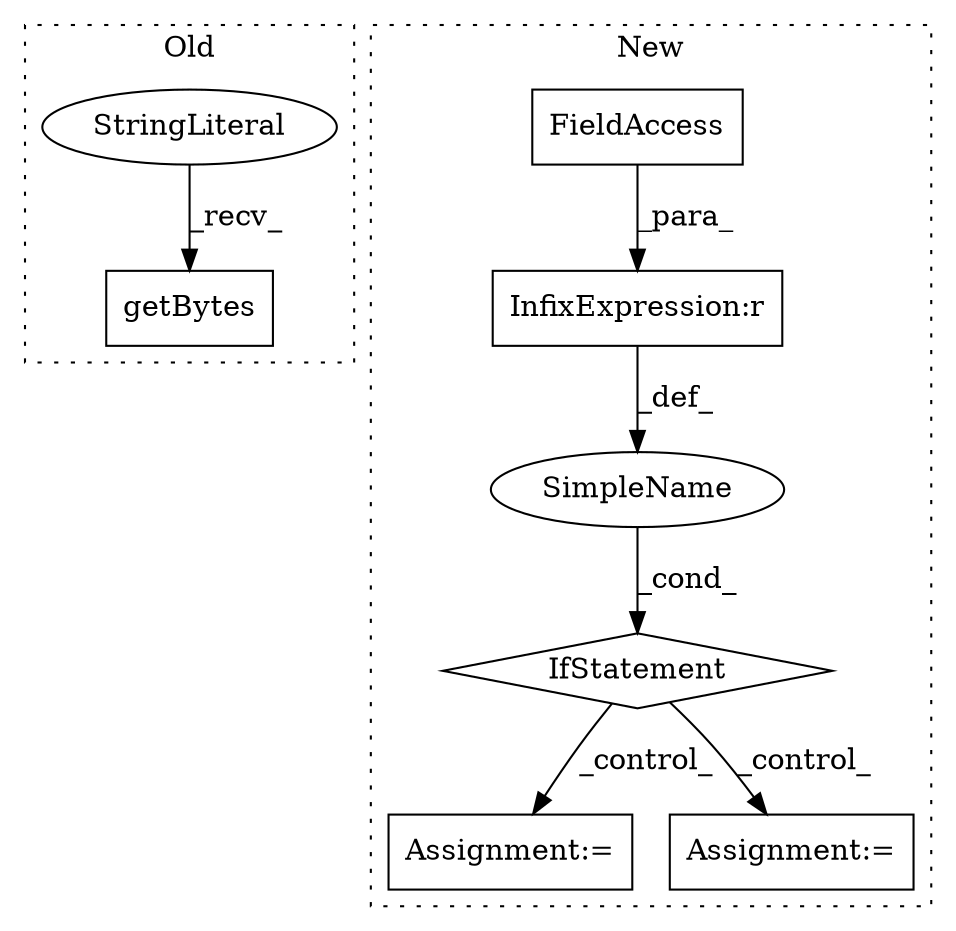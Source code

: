 digraph G {
subgraph cluster0 {
1 [label="getBytes" a="32" s="3457" l="10" shape="box"];
5 [label="StringLiteral" a="45" s="3452" l="4" shape="ellipse"];
label = "Old";
style="dotted";
}
subgraph cluster1 {
2 [label="IfStatement" a="25" s="5454,5483" l="4,2" shape="diamond"];
3 [label="Assignment:=" a="7" s="5625" l="2" shape="box"];
4 [label="SimpleName" a="42" s="" l="" shape="ellipse"];
6 [label="InfixExpression:r" a="27" s="5471" l="4" shape="box"];
7 [label="Assignment:=" a="7" s="5535" l="2" shape="box"];
8 [label="FieldAccess" a="22" s="5458" l="13" shape="box"];
label = "New";
style="dotted";
}
2 -> 3 [label="_control_"];
2 -> 7 [label="_control_"];
4 -> 2 [label="_cond_"];
5 -> 1 [label="_recv_"];
6 -> 4 [label="_def_"];
8 -> 6 [label="_para_"];
}